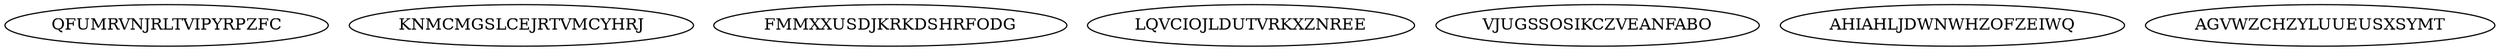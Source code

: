 digraph "N7M0" {
	QFUMRVNJRLTVIPYRPZFC			[Weight=14, Start=0, Processor=1];
	KNMCMGSLCEJRTVMCYHRJ			[Weight=18, Start=0, Processor=2];
	FMMXXUSDJKRKDSHRFODG			[Weight=19, Start=0, Processor=3];
	LQVCIOJLDUTVRKXZNREE			[Weight=11, Start=14, Processor=1];
	VJUGSSOSIKCZVEANFABO			[Weight=10, Start=0, Processor=4];
	AHIAHLJDWNWHZOFZEIWQ			[Weight=16, Start=10, Processor=4];
	AGVWZCHZYLUUEUSXSYMT			[Weight=17, Start=0, Processor=5];
}
